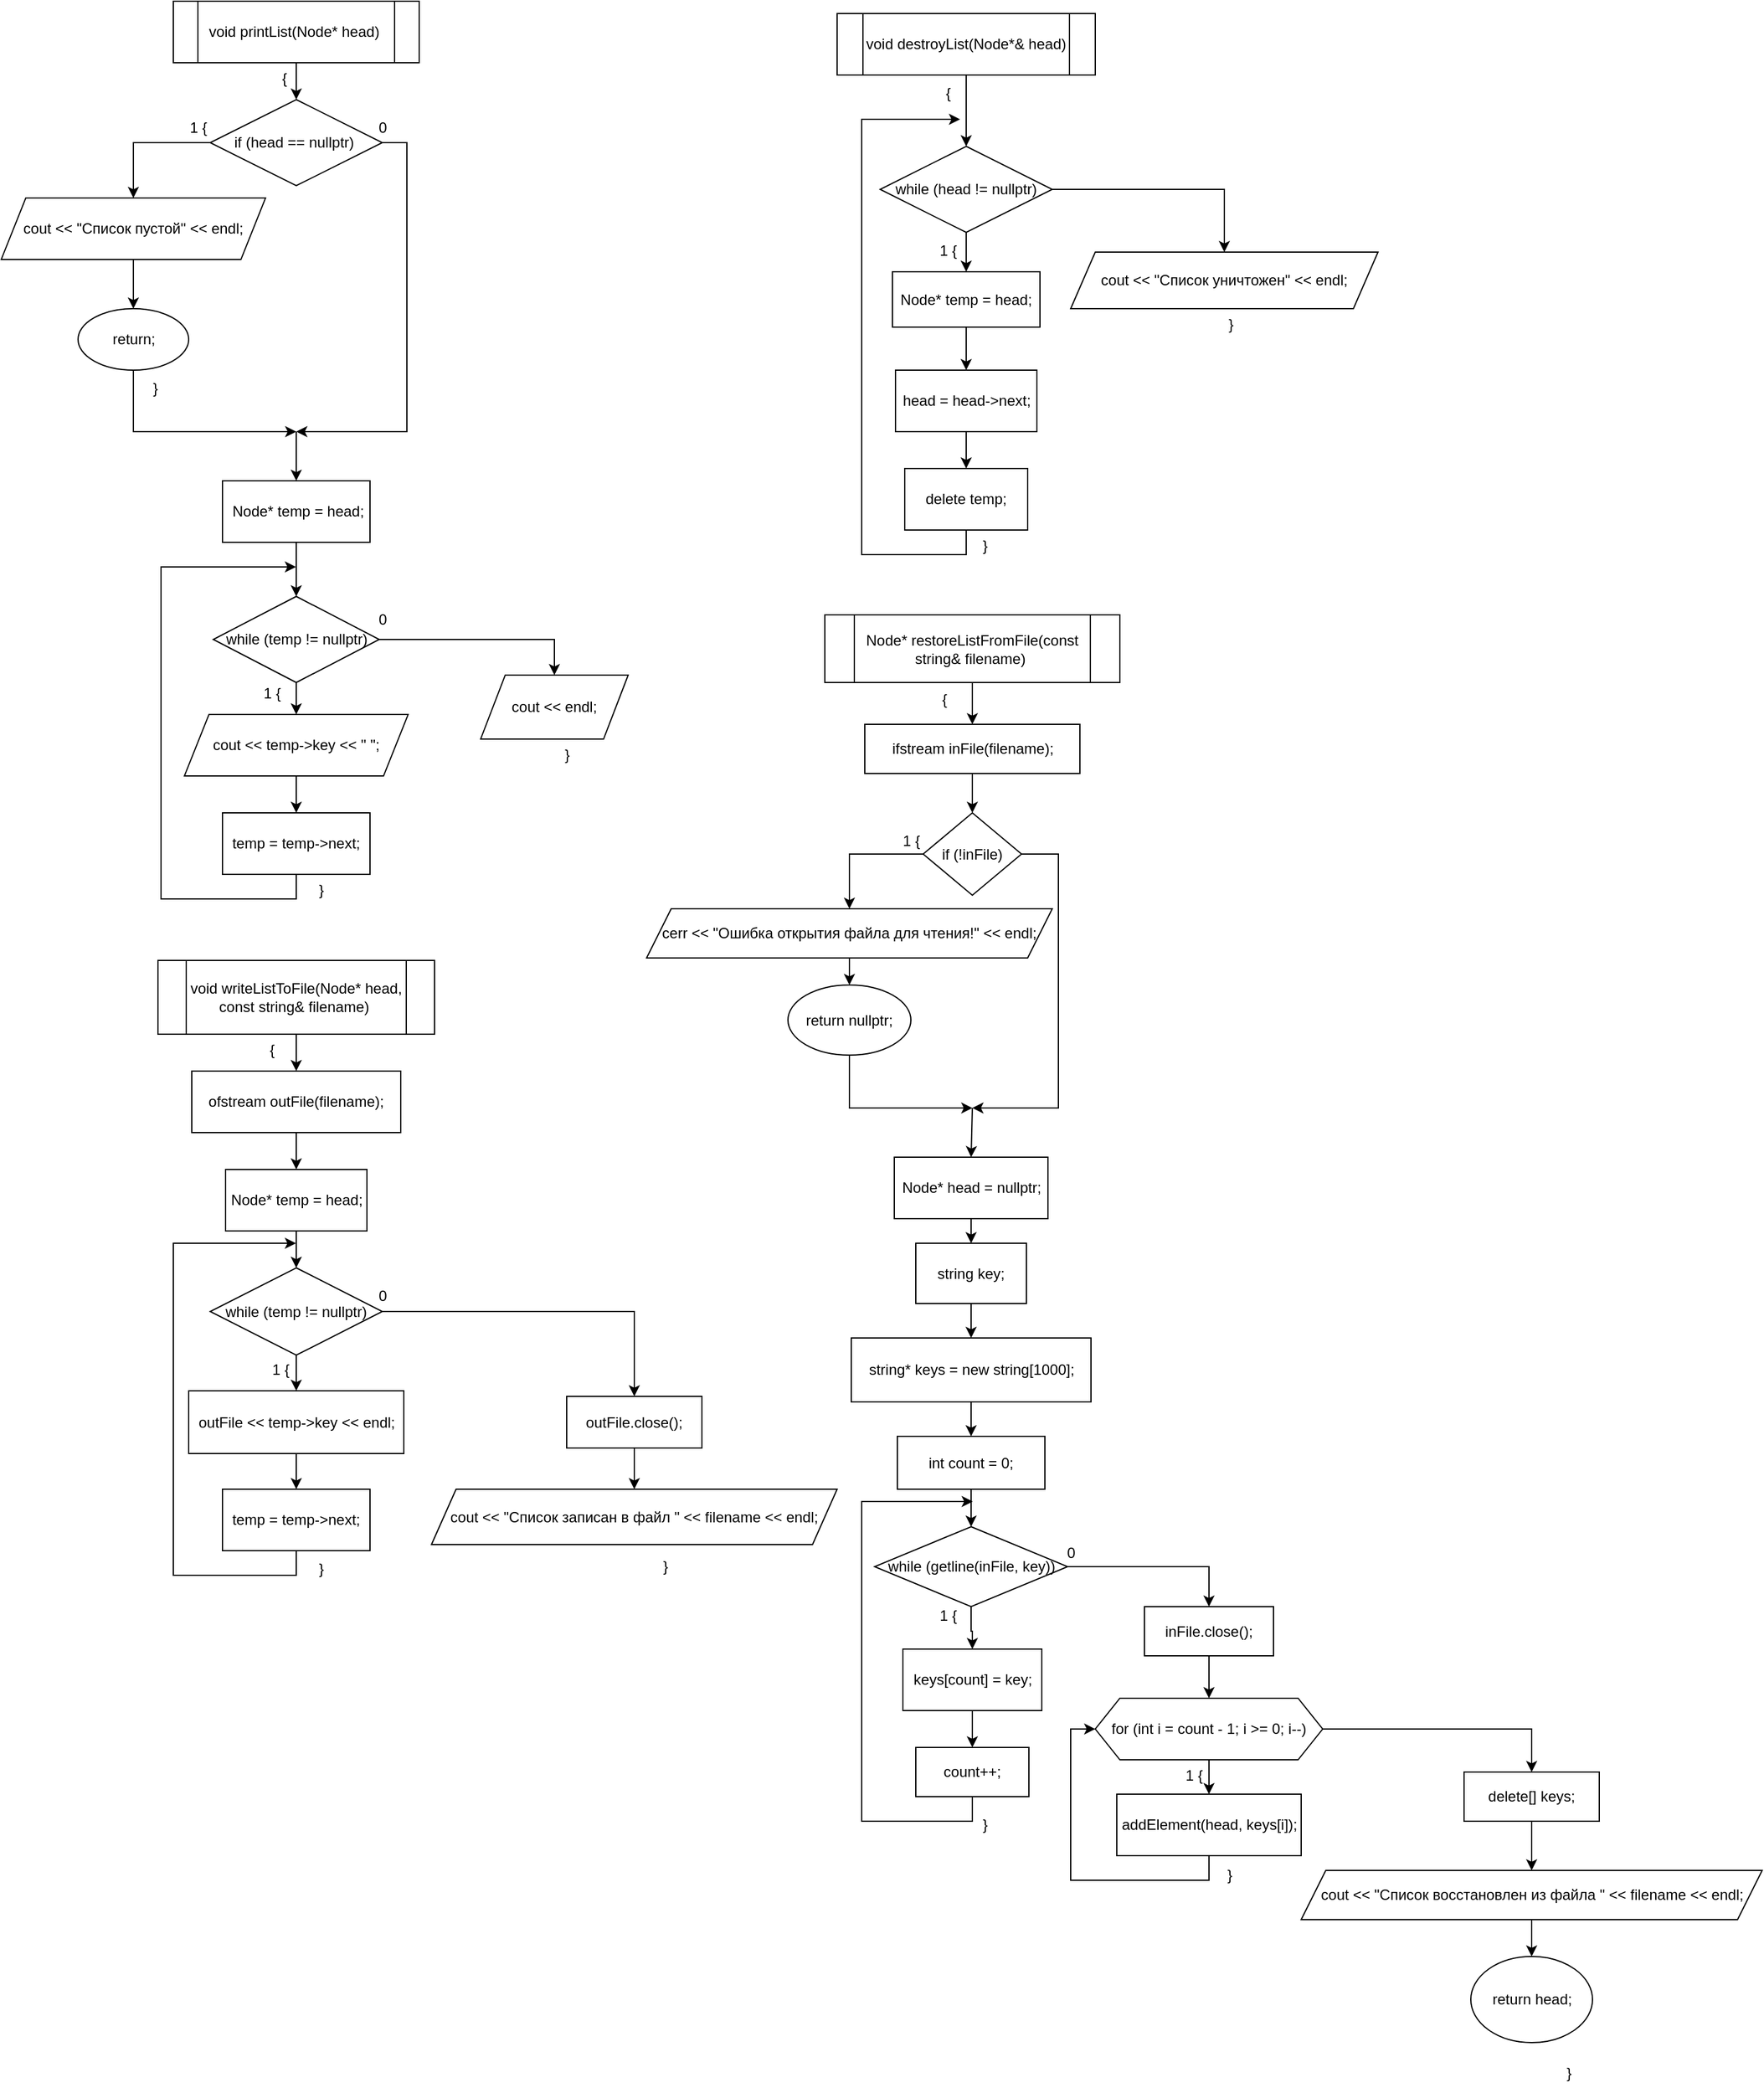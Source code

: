 <mxfile version="24.7.17">
  <diagram name="Страница — 1" id="ie5beoXYrRYSw_K0rIcP">
    <mxGraphModel dx="2176" dy="2386" grid="1" gridSize="10" guides="1" tooltips="1" connect="1" arrows="1" fold="1" page="1" pageScale="1" pageWidth="827" pageHeight="1169" math="0" shadow="0">
      <root>
        <mxCell id="0" />
        <mxCell id="1" parent="0" />
        <mxCell id="WbxU5NNTNWnyRU2nzeea-87" value="" style="edgeStyle=orthogonalEdgeStyle;rounded=0;orthogonalLoop=1;jettySize=auto;html=1;" edge="1" parent="1" source="WbxU5NNTNWnyRU2nzeea-85" target="WbxU5NNTNWnyRU2nzeea-86">
          <mxGeometry relative="1" as="geometry" />
        </mxCell>
        <mxCell id="WbxU5NNTNWnyRU2nzeea-85" value="void printList(Node* head)&amp;nbsp;" style="shape=process;whiteSpace=wrap;html=1;backgroundOutline=1;" vertex="1" parent="1">
          <mxGeometry x="30" y="30" width="200" height="50" as="geometry" />
        </mxCell>
        <mxCell id="WbxU5NNTNWnyRU2nzeea-90" style="edgeStyle=orthogonalEdgeStyle;rounded=0;orthogonalLoop=1;jettySize=auto;html=1;exitX=0;exitY=0.5;exitDx=0;exitDy=0;entryX=0.5;entryY=0;entryDx=0;entryDy=0;" edge="1" parent="1" source="WbxU5NNTNWnyRU2nzeea-86" target="WbxU5NNTNWnyRU2nzeea-89">
          <mxGeometry relative="1" as="geometry" />
        </mxCell>
        <mxCell id="WbxU5NNTNWnyRU2nzeea-96" style="edgeStyle=orthogonalEdgeStyle;rounded=0;orthogonalLoop=1;jettySize=auto;html=1;exitX=1;exitY=0.5;exitDx=0;exitDy=0;" edge="1" parent="1" source="WbxU5NNTNWnyRU2nzeea-86">
          <mxGeometry relative="1" as="geometry">
            <mxPoint x="130" y="380" as="targetPoint" />
            <Array as="points">
              <mxPoint x="220" y="145" />
              <mxPoint x="220" y="380" />
            </Array>
          </mxGeometry>
        </mxCell>
        <mxCell id="WbxU5NNTNWnyRU2nzeea-86" value="if (head == nullptr)&amp;nbsp;" style="rhombus;whiteSpace=wrap;html=1;" vertex="1" parent="1">
          <mxGeometry x="60" y="110" width="140" height="70" as="geometry" />
        </mxCell>
        <mxCell id="WbxU5NNTNWnyRU2nzeea-88" value="{" style="text;html=1;align=center;verticalAlign=middle;resizable=0;points=[];autosize=1;strokeColor=none;fillColor=none;" vertex="1" parent="1">
          <mxGeometry x="105" y="78" width="30" height="30" as="geometry" />
        </mxCell>
        <mxCell id="WbxU5NNTNWnyRU2nzeea-93" value="" style="edgeStyle=orthogonalEdgeStyle;rounded=0;orthogonalLoop=1;jettySize=auto;html=1;" edge="1" parent="1" source="WbxU5NNTNWnyRU2nzeea-89" target="WbxU5NNTNWnyRU2nzeea-92">
          <mxGeometry relative="1" as="geometry" />
        </mxCell>
        <mxCell id="WbxU5NNTNWnyRU2nzeea-89" value="cout &amp;lt;&amp;lt; &quot;Список пустой&quot; &amp;lt;&amp;lt; endl;" style="shape=parallelogram;perimeter=parallelogramPerimeter;whiteSpace=wrap;html=1;fixedSize=1;" vertex="1" parent="1">
          <mxGeometry x="-110" y="190" width="215" height="50" as="geometry" />
        </mxCell>
        <mxCell id="WbxU5NNTNWnyRU2nzeea-91" value="1 {" style="text;html=1;align=center;verticalAlign=middle;resizable=0;points=[];autosize=1;strokeColor=none;fillColor=none;" vertex="1" parent="1">
          <mxGeometry x="30" y="118" width="40" height="30" as="geometry" />
        </mxCell>
        <mxCell id="WbxU5NNTNWnyRU2nzeea-95" style="edgeStyle=orthogonalEdgeStyle;rounded=0;orthogonalLoop=1;jettySize=auto;html=1;exitX=0.5;exitY=1;exitDx=0;exitDy=0;" edge="1" parent="1" source="WbxU5NNTNWnyRU2nzeea-92">
          <mxGeometry relative="1" as="geometry">
            <mxPoint x="130" y="380" as="targetPoint" />
            <Array as="points">
              <mxPoint x="-2" y="380" />
            </Array>
          </mxGeometry>
        </mxCell>
        <mxCell id="WbxU5NNTNWnyRU2nzeea-92" value="return;" style="ellipse;whiteSpace=wrap;html=1;" vertex="1" parent="1">
          <mxGeometry x="-47.5" y="280" width="90" height="50" as="geometry" />
        </mxCell>
        <mxCell id="WbxU5NNTNWnyRU2nzeea-94" value="}" style="text;html=1;align=center;verticalAlign=middle;resizable=0;points=[];autosize=1;strokeColor=none;fillColor=none;" vertex="1" parent="1">
          <mxGeometry y="330" width="30" height="30" as="geometry" />
        </mxCell>
        <mxCell id="WbxU5NNTNWnyRU2nzeea-97" value="0" style="text;html=1;align=center;verticalAlign=middle;resizable=0;points=[];autosize=1;strokeColor=none;fillColor=none;" vertex="1" parent="1">
          <mxGeometry x="185" y="118" width="30" height="30" as="geometry" />
        </mxCell>
        <mxCell id="WbxU5NNTNWnyRU2nzeea-101" style="edgeStyle=orthogonalEdgeStyle;rounded=0;orthogonalLoop=1;jettySize=auto;html=1;exitX=0.5;exitY=1;exitDx=0;exitDy=0;entryX=0.5;entryY=0;entryDx=0;entryDy=0;" edge="1" parent="1" source="WbxU5NNTNWnyRU2nzeea-98" target="WbxU5NNTNWnyRU2nzeea-100">
          <mxGeometry relative="1" as="geometry" />
        </mxCell>
        <mxCell id="WbxU5NNTNWnyRU2nzeea-98" value="&amp;nbsp;Node* temp = head;" style="rounded=0;whiteSpace=wrap;html=1;" vertex="1" parent="1">
          <mxGeometry x="70" y="420" width="120" height="50" as="geometry" />
        </mxCell>
        <mxCell id="WbxU5NNTNWnyRU2nzeea-99" value="" style="endArrow=classic;html=1;rounded=0;entryX=0.5;entryY=0;entryDx=0;entryDy=0;" edge="1" parent="1" target="WbxU5NNTNWnyRU2nzeea-98">
          <mxGeometry width="50" height="50" relative="1" as="geometry">
            <mxPoint x="130" y="380" as="sourcePoint" />
            <mxPoint x="130" y="500" as="targetPoint" />
          </mxGeometry>
        </mxCell>
        <mxCell id="WbxU5NNTNWnyRU2nzeea-103" value="" style="edgeStyle=orthogonalEdgeStyle;rounded=0;orthogonalLoop=1;jettySize=auto;html=1;" edge="1" parent="1" source="WbxU5NNTNWnyRU2nzeea-100" target="WbxU5NNTNWnyRU2nzeea-102">
          <mxGeometry relative="1" as="geometry" />
        </mxCell>
        <mxCell id="WbxU5NNTNWnyRU2nzeea-110" style="edgeStyle=orthogonalEdgeStyle;rounded=0;orthogonalLoop=1;jettySize=auto;html=1;exitX=1;exitY=0.5;exitDx=0;exitDy=0;entryX=0.5;entryY=0;entryDx=0;entryDy=0;" edge="1" parent="1" source="WbxU5NNTNWnyRU2nzeea-100" target="WbxU5NNTNWnyRU2nzeea-108">
          <mxGeometry relative="1" as="geometry" />
        </mxCell>
        <mxCell id="WbxU5NNTNWnyRU2nzeea-100" value="while (temp != nullptr)" style="rhombus;whiteSpace=wrap;html=1;" vertex="1" parent="1">
          <mxGeometry x="62.5" y="514" width="135" height="70" as="geometry" />
        </mxCell>
        <mxCell id="WbxU5NNTNWnyRU2nzeea-106" value="" style="edgeStyle=orthogonalEdgeStyle;rounded=0;orthogonalLoop=1;jettySize=auto;html=1;" edge="1" parent="1" source="WbxU5NNTNWnyRU2nzeea-102" target="WbxU5NNTNWnyRU2nzeea-105">
          <mxGeometry relative="1" as="geometry" />
        </mxCell>
        <mxCell id="WbxU5NNTNWnyRU2nzeea-102" value="cout &amp;lt;&amp;lt; temp-&amp;gt;key &amp;lt;&amp;lt; &quot; &quot;;" style="shape=parallelogram;perimeter=parallelogramPerimeter;whiteSpace=wrap;html=1;fixedSize=1;" vertex="1" parent="1">
          <mxGeometry x="39" y="610" width="182" height="50" as="geometry" />
        </mxCell>
        <mxCell id="WbxU5NNTNWnyRU2nzeea-104" value="1 {" style="text;html=1;align=center;verticalAlign=middle;resizable=0;points=[];autosize=1;strokeColor=none;fillColor=none;" vertex="1" parent="1">
          <mxGeometry x="90" y="578" width="40" height="30" as="geometry" />
        </mxCell>
        <mxCell id="WbxU5NNTNWnyRU2nzeea-109" style="edgeStyle=orthogonalEdgeStyle;rounded=0;orthogonalLoop=1;jettySize=auto;html=1;exitX=0.5;exitY=1;exitDx=0;exitDy=0;" edge="1" parent="1" source="WbxU5NNTNWnyRU2nzeea-105">
          <mxGeometry relative="1" as="geometry">
            <mxPoint x="129.765" y="490" as="targetPoint" />
            <Array as="points">
              <mxPoint x="130" y="760" />
              <mxPoint x="20" y="760" />
              <mxPoint x="20" y="490" />
            </Array>
          </mxGeometry>
        </mxCell>
        <mxCell id="WbxU5NNTNWnyRU2nzeea-105" value="temp = temp-&amp;gt;next;" style="rounded=0;whiteSpace=wrap;html=1;" vertex="1" parent="1">
          <mxGeometry x="70" y="690" width="120" height="50" as="geometry" />
        </mxCell>
        <mxCell id="WbxU5NNTNWnyRU2nzeea-107" value="}" style="text;html=1;align=center;verticalAlign=middle;resizable=0;points=[];autosize=1;strokeColor=none;fillColor=none;" vertex="1" parent="1">
          <mxGeometry x="135" y="738" width="30" height="30" as="geometry" />
        </mxCell>
        <mxCell id="WbxU5NNTNWnyRU2nzeea-108" value="cout &amp;lt;&amp;lt; endl;" style="shape=parallelogram;perimeter=parallelogramPerimeter;whiteSpace=wrap;html=1;fixedSize=1;" vertex="1" parent="1">
          <mxGeometry x="280" y="578" width="120" height="52" as="geometry" />
        </mxCell>
        <mxCell id="WbxU5NNTNWnyRU2nzeea-111" value="0" style="text;html=1;align=center;verticalAlign=middle;resizable=0;points=[];autosize=1;strokeColor=none;fillColor=none;" vertex="1" parent="1">
          <mxGeometry x="185" y="518" width="30" height="30" as="geometry" />
        </mxCell>
        <mxCell id="WbxU5NNTNWnyRU2nzeea-112" value="}" style="text;html=1;align=center;verticalAlign=middle;resizable=0;points=[];autosize=1;strokeColor=none;fillColor=none;" vertex="1" parent="1">
          <mxGeometry x="335" y="628" width="30" height="30" as="geometry" />
        </mxCell>
        <mxCell id="WbxU5NNTNWnyRU2nzeea-115" value="" style="edgeStyle=orthogonalEdgeStyle;rounded=0;orthogonalLoop=1;jettySize=auto;html=1;" edge="1" parent="1" source="WbxU5NNTNWnyRU2nzeea-113" target="WbxU5NNTNWnyRU2nzeea-114">
          <mxGeometry relative="1" as="geometry" />
        </mxCell>
        <mxCell id="WbxU5NNTNWnyRU2nzeea-113" value="void writeListToFile(Node* head, const string&amp;amp; filename)&amp;nbsp;" style="shape=process;whiteSpace=wrap;html=1;backgroundOutline=1;" vertex="1" parent="1">
          <mxGeometry x="17.5" y="810" width="225" height="60" as="geometry" />
        </mxCell>
        <mxCell id="WbxU5NNTNWnyRU2nzeea-118" value="" style="edgeStyle=orthogonalEdgeStyle;rounded=0;orthogonalLoop=1;jettySize=auto;html=1;" edge="1" parent="1" source="WbxU5NNTNWnyRU2nzeea-114" target="WbxU5NNTNWnyRU2nzeea-117">
          <mxGeometry relative="1" as="geometry" />
        </mxCell>
        <mxCell id="WbxU5NNTNWnyRU2nzeea-114" value="ofstream outFile(filename);" style="rounded=0;whiteSpace=wrap;html=1;" vertex="1" parent="1">
          <mxGeometry x="45" y="900" width="170" height="50" as="geometry" />
        </mxCell>
        <mxCell id="WbxU5NNTNWnyRU2nzeea-116" value="{" style="text;html=1;align=center;verticalAlign=middle;resizable=0;points=[];autosize=1;strokeColor=none;fillColor=none;" vertex="1" parent="1">
          <mxGeometry x="95" y="868" width="30" height="30" as="geometry" />
        </mxCell>
        <mxCell id="WbxU5NNTNWnyRU2nzeea-120" value="" style="edgeStyle=orthogonalEdgeStyle;rounded=0;orthogonalLoop=1;jettySize=auto;html=1;" edge="1" parent="1" source="WbxU5NNTNWnyRU2nzeea-117" target="WbxU5NNTNWnyRU2nzeea-119">
          <mxGeometry relative="1" as="geometry" />
        </mxCell>
        <mxCell id="WbxU5NNTNWnyRU2nzeea-117" value="Node* temp = head;" style="rounded=0;whiteSpace=wrap;html=1;" vertex="1" parent="1">
          <mxGeometry x="72.5" y="980" width="115" height="50" as="geometry" />
        </mxCell>
        <mxCell id="WbxU5NNTNWnyRU2nzeea-122" value="" style="edgeStyle=orthogonalEdgeStyle;rounded=0;orthogonalLoop=1;jettySize=auto;html=1;" edge="1" parent="1" source="WbxU5NNTNWnyRU2nzeea-119" target="WbxU5NNTNWnyRU2nzeea-121">
          <mxGeometry relative="1" as="geometry" />
        </mxCell>
        <mxCell id="WbxU5NNTNWnyRU2nzeea-129" style="edgeStyle=orthogonalEdgeStyle;rounded=0;orthogonalLoop=1;jettySize=auto;html=1;exitX=1;exitY=0.5;exitDx=0;exitDy=0;entryX=0.5;entryY=0;entryDx=0;entryDy=0;" edge="1" parent="1" source="WbxU5NNTNWnyRU2nzeea-119" target="WbxU5NNTNWnyRU2nzeea-128">
          <mxGeometry relative="1" as="geometry" />
        </mxCell>
        <mxCell id="WbxU5NNTNWnyRU2nzeea-119" value="while (temp != nullptr)" style="rhombus;whiteSpace=wrap;html=1;" vertex="1" parent="1">
          <mxGeometry x="60" y="1060" width="140" height="71" as="geometry" />
        </mxCell>
        <mxCell id="WbxU5NNTNWnyRU2nzeea-125" value="" style="edgeStyle=orthogonalEdgeStyle;rounded=0;orthogonalLoop=1;jettySize=auto;html=1;" edge="1" parent="1" source="WbxU5NNTNWnyRU2nzeea-121" target="WbxU5NNTNWnyRU2nzeea-124">
          <mxGeometry relative="1" as="geometry" />
        </mxCell>
        <mxCell id="WbxU5NNTNWnyRU2nzeea-121" value="outFile &amp;lt;&amp;lt; temp-&amp;gt;key &amp;lt;&amp;lt; endl;" style="rounded=0;whiteSpace=wrap;html=1;" vertex="1" parent="1">
          <mxGeometry x="42.5" y="1160" width="175" height="51" as="geometry" />
        </mxCell>
        <mxCell id="WbxU5NNTNWnyRU2nzeea-123" value="1 {" style="text;html=1;align=center;verticalAlign=middle;resizable=0;points=[];autosize=1;strokeColor=none;fillColor=none;" vertex="1" parent="1">
          <mxGeometry x="97" y="1128" width="40" height="30" as="geometry" />
        </mxCell>
        <mxCell id="WbxU5NNTNWnyRU2nzeea-127" style="edgeStyle=orthogonalEdgeStyle;rounded=0;orthogonalLoop=1;jettySize=auto;html=1;exitX=0.5;exitY=1;exitDx=0;exitDy=0;" edge="1" parent="1" source="WbxU5NNTNWnyRU2nzeea-124">
          <mxGeometry relative="1" as="geometry">
            <mxPoint x="129.765" y="1040" as="targetPoint" />
            <Array as="points">
              <mxPoint x="130" y="1310" />
              <mxPoint x="30" y="1310" />
              <mxPoint x="30" y="1040" />
            </Array>
          </mxGeometry>
        </mxCell>
        <mxCell id="WbxU5NNTNWnyRU2nzeea-124" value="temp = temp-&amp;gt;next;" style="rounded=0;whiteSpace=wrap;html=1;" vertex="1" parent="1">
          <mxGeometry x="70" y="1240" width="120" height="50" as="geometry" />
        </mxCell>
        <mxCell id="WbxU5NNTNWnyRU2nzeea-126" value="}" style="text;html=1;align=center;verticalAlign=middle;resizable=0;points=[];autosize=1;strokeColor=none;fillColor=none;" vertex="1" parent="1">
          <mxGeometry x="135" y="1290" width="30" height="30" as="geometry" />
        </mxCell>
        <mxCell id="WbxU5NNTNWnyRU2nzeea-132" value="" style="edgeStyle=orthogonalEdgeStyle;rounded=0;orthogonalLoop=1;jettySize=auto;html=1;" edge="1" parent="1" source="WbxU5NNTNWnyRU2nzeea-128" target="WbxU5NNTNWnyRU2nzeea-131">
          <mxGeometry relative="1" as="geometry" />
        </mxCell>
        <mxCell id="WbxU5NNTNWnyRU2nzeea-128" value="outFile.close();" style="rounded=0;whiteSpace=wrap;html=1;" vertex="1" parent="1">
          <mxGeometry x="350" y="1164.5" width="110" height="42" as="geometry" />
        </mxCell>
        <mxCell id="WbxU5NNTNWnyRU2nzeea-130" value="0" style="text;html=1;align=center;verticalAlign=middle;resizable=0;points=[];autosize=1;strokeColor=none;fillColor=none;" vertex="1" parent="1">
          <mxGeometry x="185" y="1068" width="30" height="30" as="geometry" />
        </mxCell>
        <mxCell id="WbxU5NNTNWnyRU2nzeea-131" value="cout &amp;lt;&amp;lt; &quot;Список записан в файл &quot; &amp;lt;&amp;lt; filename &amp;lt;&amp;lt; endl;" style="shape=parallelogram;perimeter=parallelogramPerimeter;whiteSpace=wrap;html=1;fixedSize=1;" vertex="1" parent="1">
          <mxGeometry x="240" y="1240" width="330" height="45" as="geometry" />
        </mxCell>
        <mxCell id="WbxU5NNTNWnyRU2nzeea-133" value="}" style="text;html=1;align=center;verticalAlign=middle;resizable=0;points=[];autosize=1;strokeColor=none;fillColor=none;" vertex="1" parent="1">
          <mxGeometry x="415" y="1288" width="30" height="30" as="geometry" />
        </mxCell>
        <mxCell id="WbxU5NNTNWnyRU2nzeea-136" value="" style="edgeStyle=orthogonalEdgeStyle;rounded=0;orthogonalLoop=1;jettySize=auto;html=1;" edge="1" parent="1" source="WbxU5NNTNWnyRU2nzeea-134" target="WbxU5NNTNWnyRU2nzeea-135">
          <mxGeometry relative="1" as="geometry" />
        </mxCell>
        <mxCell id="WbxU5NNTNWnyRU2nzeea-134" value="void destroyList(Node*&amp;amp; head)" style="shape=process;whiteSpace=wrap;html=1;backgroundOutline=1;" vertex="1" parent="1">
          <mxGeometry x="570" y="40" width="210" height="50" as="geometry" />
        </mxCell>
        <mxCell id="WbxU5NNTNWnyRU2nzeea-139" value="" style="edgeStyle=orthogonalEdgeStyle;rounded=0;orthogonalLoop=1;jettySize=auto;html=1;" edge="1" parent="1" source="WbxU5NNTNWnyRU2nzeea-135" target="WbxU5NNTNWnyRU2nzeea-138">
          <mxGeometry relative="1" as="geometry" />
        </mxCell>
        <mxCell id="WbxU5NNTNWnyRU2nzeea-148" style="edgeStyle=orthogonalEdgeStyle;rounded=0;orthogonalLoop=1;jettySize=auto;html=1;exitX=1;exitY=0.5;exitDx=0;exitDy=0;entryX=0.5;entryY=0;entryDx=0;entryDy=0;" edge="1" parent="1" source="WbxU5NNTNWnyRU2nzeea-135" target="WbxU5NNTNWnyRU2nzeea-147">
          <mxGeometry relative="1" as="geometry" />
        </mxCell>
        <mxCell id="WbxU5NNTNWnyRU2nzeea-135" value="while (head != nullptr)" style="rhombus;whiteSpace=wrap;html=1;" vertex="1" parent="1">
          <mxGeometry x="605" y="148" width="140" height="70" as="geometry" />
        </mxCell>
        <mxCell id="WbxU5NNTNWnyRU2nzeea-137" value="{" style="text;html=1;align=center;verticalAlign=middle;resizable=0;points=[];autosize=1;strokeColor=none;fillColor=none;" vertex="1" parent="1">
          <mxGeometry x="645" y="90" width="30" height="30" as="geometry" />
        </mxCell>
        <mxCell id="WbxU5NNTNWnyRU2nzeea-141" value="" style="edgeStyle=orthogonalEdgeStyle;rounded=0;orthogonalLoop=1;jettySize=auto;html=1;" edge="1" parent="1" source="WbxU5NNTNWnyRU2nzeea-138" target="WbxU5NNTNWnyRU2nzeea-140">
          <mxGeometry relative="1" as="geometry" />
        </mxCell>
        <mxCell id="WbxU5NNTNWnyRU2nzeea-138" value="Node* temp = head;" style="rounded=0;whiteSpace=wrap;html=1;" vertex="1" parent="1">
          <mxGeometry x="615" y="250" width="120" height="45" as="geometry" />
        </mxCell>
        <mxCell id="WbxU5NNTNWnyRU2nzeea-144" value="" style="edgeStyle=orthogonalEdgeStyle;rounded=0;orthogonalLoop=1;jettySize=auto;html=1;" edge="1" parent="1" source="WbxU5NNTNWnyRU2nzeea-140" target="WbxU5NNTNWnyRU2nzeea-143">
          <mxGeometry relative="1" as="geometry" />
        </mxCell>
        <mxCell id="WbxU5NNTNWnyRU2nzeea-140" value="head = head-&amp;gt;next;" style="rounded=0;whiteSpace=wrap;html=1;" vertex="1" parent="1">
          <mxGeometry x="617.5" y="330" width="115" height="50" as="geometry" />
        </mxCell>
        <mxCell id="WbxU5NNTNWnyRU2nzeea-142" value="1 {" style="text;html=1;align=center;verticalAlign=middle;resizable=0;points=[];autosize=1;strokeColor=none;fillColor=none;" vertex="1" parent="1">
          <mxGeometry x="640" y="218" width="40" height="30" as="geometry" />
        </mxCell>
        <mxCell id="WbxU5NNTNWnyRU2nzeea-145" style="edgeStyle=orthogonalEdgeStyle;rounded=0;orthogonalLoop=1;jettySize=auto;html=1;exitX=0.5;exitY=1;exitDx=0;exitDy=0;" edge="1" parent="1" source="WbxU5NNTNWnyRU2nzeea-143">
          <mxGeometry relative="1" as="geometry">
            <mxPoint x="670" y="126" as="targetPoint" />
            <Array as="points">
              <mxPoint x="675" y="480" />
              <mxPoint x="590" y="480" />
              <mxPoint x="590" y="126" />
            </Array>
          </mxGeometry>
        </mxCell>
        <mxCell id="WbxU5NNTNWnyRU2nzeea-143" value="delete temp;" style="rounded=0;whiteSpace=wrap;html=1;" vertex="1" parent="1">
          <mxGeometry x="625" y="410" width="100" height="50" as="geometry" />
        </mxCell>
        <mxCell id="WbxU5NNTNWnyRU2nzeea-146" value="}" style="text;html=1;align=center;verticalAlign=middle;resizable=0;points=[];autosize=1;strokeColor=none;fillColor=none;" vertex="1" parent="1">
          <mxGeometry x="675" y="458" width="30" height="30" as="geometry" />
        </mxCell>
        <mxCell id="WbxU5NNTNWnyRU2nzeea-147" value="cout &amp;lt;&amp;lt; &quot;Список уничтожен&quot; &amp;lt;&amp;lt; endl;" style="shape=parallelogram;perimeter=parallelogramPerimeter;whiteSpace=wrap;html=1;fixedSize=1;" vertex="1" parent="1">
          <mxGeometry x="760" y="234" width="250" height="46" as="geometry" />
        </mxCell>
        <mxCell id="WbxU5NNTNWnyRU2nzeea-149" value="}" style="text;html=1;align=center;verticalAlign=middle;resizable=0;points=[];autosize=1;strokeColor=none;fillColor=none;" vertex="1" parent="1">
          <mxGeometry x="875" y="278" width="30" height="30" as="geometry" />
        </mxCell>
        <mxCell id="WbxU5NNTNWnyRU2nzeea-152" value="" style="edgeStyle=orthogonalEdgeStyle;rounded=0;orthogonalLoop=1;jettySize=auto;html=1;" edge="1" parent="1" source="WbxU5NNTNWnyRU2nzeea-150" target="WbxU5NNTNWnyRU2nzeea-151">
          <mxGeometry relative="1" as="geometry" />
        </mxCell>
        <mxCell id="WbxU5NNTNWnyRU2nzeea-150" value="&lt;div&gt;Node* restoreListFromFile(const string&amp;amp; filename)&amp;nbsp;&lt;/div&gt;" style="shape=process;whiteSpace=wrap;html=1;backgroundOutline=1;" vertex="1" parent="1">
          <mxGeometry x="560" y="529" width="240" height="55" as="geometry" />
        </mxCell>
        <mxCell id="WbxU5NNTNWnyRU2nzeea-155" value="" style="edgeStyle=orthogonalEdgeStyle;rounded=0;orthogonalLoop=1;jettySize=auto;html=1;" edge="1" parent="1" source="WbxU5NNTNWnyRU2nzeea-151" target="WbxU5NNTNWnyRU2nzeea-154">
          <mxGeometry relative="1" as="geometry" />
        </mxCell>
        <mxCell id="WbxU5NNTNWnyRU2nzeea-151" value="ifstream inFile(filename);" style="rounded=0;whiteSpace=wrap;html=1;" vertex="1" parent="1">
          <mxGeometry x="592.5" y="618" width="175" height="40" as="geometry" />
        </mxCell>
        <mxCell id="WbxU5NNTNWnyRU2nzeea-153" value="{" style="text;html=1;align=center;verticalAlign=middle;resizable=0;points=[];autosize=1;strokeColor=none;fillColor=none;" vertex="1" parent="1">
          <mxGeometry x="642" y="583" width="30" height="30" as="geometry" />
        </mxCell>
        <mxCell id="WbxU5NNTNWnyRU2nzeea-157" style="edgeStyle=orthogonalEdgeStyle;rounded=0;orthogonalLoop=1;jettySize=auto;html=1;exitX=0;exitY=0.5;exitDx=0;exitDy=0;entryX=0.5;entryY=0;entryDx=0;entryDy=0;" edge="1" parent="1" source="WbxU5NNTNWnyRU2nzeea-154" target="WbxU5NNTNWnyRU2nzeea-156">
          <mxGeometry relative="1" as="geometry" />
        </mxCell>
        <mxCell id="WbxU5NNTNWnyRU2nzeea-163" style="edgeStyle=orthogonalEdgeStyle;rounded=0;orthogonalLoop=1;jettySize=auto;html=1;exitX=1;exitY=0.5;exitDx=0;exitDy=0;" edge="1" parent="1" source="WbxU5NNTNWnyRU2nzeea-154">
          <mxGeometry relative="1" as="geometry">
            <mxPoint x="680" y="930" as="targetPoint" />
            <Array as="points">
              <mxPoint x="750" y="724" />
              <mxPoint x="750" y="930" />
            </Array>
          </mxGeometry>
        </mxCell>
        <mxCell id="WbxU5NNTNWnyRU2nzeea-154" value="if (!inFile)" style="rhombus;whiteSpace=wrap;html=1;" vertex="1" parent="1">
          <mxGeometry x="640" y="690" width="80" height="67" as="geometry" />
        </mxCell>
        <mxCell id="WbxU5NNTNWnyRU2nzeea-160" style="edgeStyle=orthogonalEdgeStyle;rounded=0;orthogonalLoop=1;jettySize=auto;html=1;exitX=0.5;exitY=1;exitDx=0;exitDy=0;entryX=0.5;entryY=0;entryDx=0;entryDy=0;" edge="1" parent="1" source="WbxU5NNTNWnyRU2nzeea-156" target="WbxU5NNTNWnyRU2nzeea-159">
          <mxGeometry relative="1" as="geometry" />
        </mxCell>
        <mxCell id="WbxU5NNTNWnyRU2nzeea-156" value="cerr &amp;lt;&amp;lt; &quot;Ошибка открытия файла для чтения!&quot; &amp;lt;&amp;lt; endl;" style="shape=parallelogram;perimeter=parallelogramPerimeter;whiteSpace=wrap;html=1;fixedSize=1;" vertex="1" parent="1">
          <mxGeometry x="415" y="768" width="330" height="40" as="geometry" />
        </mxCell>
        <mxCell id="WbxU5NNTNWnyRU2nzeea-158" value="1 {" style="text;html=1;align=center;verticalAlign=middle;resizable=0;points=[];autosize=1;strokeColor=none;fillColor=none;" vertex="1" parent="1">
          <mxGeometry x="610" y="698" width="40" height="30" as="geometry" />
        </mxCell>
        <mxCell id="WbxU5NNTNWnyRU2nzeea-162" style="edgeStyle=orthogonalEdgeStyle;rounded=0;orthogonalLoop=1;jettySize=auto;html=1;exitX=0.5;exitY=1;exitDx=0;exitDy=0;" edge="1" parent="1" source="WbxU5NNTNWnyRU2nzeea-159">
          <mxGeometry relative="1" as="geometry">
            <mxPoint x="680" y="930" as="targetPoint" />
            <Array as="points">
              <mxPoint x="580" y="930" />
            </Array>
          </mxGeometry>
        </mxCell>
        <mxCell id="WbxU5NNTNWnyRU2nzeea-159" value="return nullptr;" style="ellipse;whiteSpace=wrap;html=1;" vertex="1" parent="1">
          <mxGeometry x="530" y="830" width="100" height="57" as="geometry" />
        </mxCell>
        <mxCell id="WbxU5NNTNWnyRU2nzeea-161" value="}" style="text;html=1;align=center;verticalAlign=middle;resizable=0;points=[];autosize=1;strokeColor=none;fillColor=none;" vertex="1" parent="1">
          <mxGeometry x="1150" y="1700" width="30" height="30" as="geometry" />
        </mxCell>
        <mxCell id="WbxU5NNTNWnyRU2nzeea-168" style="edgeStyle=orthogonalEdgeStyle;rounded=0;orthogonalLoop=1;jettySize=auto;html=1;exitX=0.5;exitY=1;exitDx=0;exitDy=0;entryX=0.5;entryY=0;entryDx=0;entryDy=0;" edge="1" parent="1" source="WbxU5NNTNWnyRU2nzeea-164" target="WbxU5NNTNWnyRU2nzeea-167">
          <mxGeometry relative="1" as="geometry" />
        </mxCell>
        <mxCell id="WbxU5NNTNWnyRU2nzeea-164" value="Node* head = nullptr;" style="rounded=0;whiteSpace=wrap;html=1;" vertex="1" parent="1">
          <mxGeometry x="616.5" y="970" width="125" height="50" as="geometry" />
        </mxCell>
        <mxCell id="WbxU5NNTNWnyRU2nzeea-166" value="" style="endArrow=classic;html=1;rounded=0;entryX=0.5;entryY=0;entryDx=0;entryDy=0;" edge="1" parent="1" target="WbxU5NNTNWnyRU2nzeea-164">
          <mxGeometry width="50" height="50" relative="1" as="geometry">
            <mxPoint x="680" y="930" as="sourcePoint" />
            <mxPoint x="667.5" y="1040" as="targetPoint" />
          </mxGeometry>
        </mxCell>
        <mxCell id="WbxU5NNTNWnyRU2nzeea-170" value="" style="edgeStyle=orthogonalEdgeStyle;rounded=0;orthogonalLoop=1;jettySize=auto;html=1;" edge="1" parent="1" source="WbxU5NNTNWnyRU2nzeea-167" target="WbxU5NNTNWnyRU2nzeea-169">
          <mxGeometry relative="1" as="geometry" />
        </mxCell>
        <mxCell id="WbxU5NNTNWnyRU2nzeea-167" value="string key;" style="rounded=0;whiteSpace=wrap;html=1;" vertex="1" parent="1">
          <mxGeometry x="634" y="1040" width="90" height="49" as="geometry" />
        </mxCell>
        <mxCell id="WbxU5NNTNWnyRU2nzeea-172" value="" style="edgeStyle=orthogonalEdgeStyle;rounded=0;orthogonalLoop=1;jettySize=auto;html=1;" edge="1" parent="1" source="WbxU5NNTNWnyRU2nzeea-169" target="WbxU5NNTNWnyRU2nzeea-171">
          <mxGeometry relative="1" as="geometry" />
        </mxCell>
        <mxCell id="WbxU5NNTNWnyRU2nzeea-169" value="string* keys = new string[1000];" style="rounded=0;whiteSpace=wrap;html=1;" vertex="1" parent="1">
          <mxGeometry x="581.5" y="1117" width="195" height="52" as="geometry" />
        </mxCell>
        <mxCell id="WbxU5NNTNWnyRU2nzeea-174" value="" style="edgeStyle=orthogonalEdgeStyle;rounded=0;orthogonalLoop=1;jettySize=auto;html=1;" edge="1" parent="1" source="WbxU5NNTNWnyRU2nzeea-171" target="WbxU5NNTNWnyRU2nzeea-173">
          <mxGeometry relative="1" as="geometry" />
        </mxCell>
        <mxCell id="WbxU5NNTNWnyRU2nzeea-171" value="int count = 0;" style="rounded=0;whiteSpace=wrap;html=1;" vertex="1" parent="1">
          <mxGeometry x="619" y="1197" width="120" height="43" as="geometry" />
        </mxCell>
        <mxCell id="WbxU5NNTNWnyRU2nzeea-176" value="" style="edgeStyle=orthogonalEdgeStyle;rounded=0;orthogonalLoop=1;jettySize=auto;html=1;" edge="1" parent="1" source="WbxU5NNTNWnyRU2nzeea-173" target="WbxU5NNTNWnyRU2nzeea-175">
          <mxGeometry relative="1" as="geometry" />
        </mxCell>
        <mxCell id="WbxU5NNTNWnyRU2nzeea-183" style="edgeStyle=orthogonalEdgeStyle;rounded=0;orthogonalLoop=1;jettySize=auto;html=1;exitX=1;exitY=0.5;exitDx=0;exitDy=0;entryX=0.5;entryY=0;entryDx=0;entryDy=0;" edge="1" parent="1" source="WbxU5NNTNWnyRU2nzeea-173" target="WbxU5NNTNWnyRU2nzeea-182">
          <mxGeometry relative="1" as="geometry" />
        </mxCell>
        <mxCell id="WbxU5NNTNWnyRU2nzeea-173" value="while (getline(inFile, key))" style="rhombus;whiteSpace=wrap;html=1;" vertex="1" parent="1">
          <mxGeometry x="600.5" y="1270.5" width="157" height="65" as="geometry" />
        </mxCell>
        <mxCell id="WbxU5NNTNWnyRU2nzeea-178" style="edgeStyle=orthogonalEdgeStyle;rounded=0;orthogonalLoop=1;jettySize=auto;html=1;exitX=0.5;exitY=1;exitDx=0;exitDy=0;entryX=0.5;entryY=0;entryDx=0;entryDy=0;" edge="1" parent="1" source="WbxU5NNTNWnyRU2nzeea-175" target="WbxU5NNTNWnyRU2nzeea-177">
          <mxGeometry relative="1" as="geometry" />
        </mxCell>
        <mxCell id="WbxU5NNTNWnyRU2nzeea-175" value="keys[count] = key;" style="rounded=0;whiteSpace=wrap;html=1;" vertex="1" parent="1">
          <mxGeometry x="623.5" y="1370" width="113" height="50" as="geometry" />
        </mxCell>
        <mxCell id="WbxU5NNTNWnyRU2nzeea-179" style="edgeStyle=orthogonalEdgeStyle;rounded=0;orthogonalLoop=1;jettySize=auto;html=1;exitX=0.5;exitY=1;exitDx=0;exitDy=0;" edge="1" parent="1" source="WbxU5NNTNWnyRU2nzeea-177">
          <mxGeometry relative="1" as="geometry">
            <mxPoint x="680.353" y="1250" as="targetPoint" />
            <Array as="points">
              <mxPoint x="680" y="1510" />
              <mxPoint x="590" y="1510" />
              <mxPoint x="590" y="1250" />
            </Array>
          </mxGeometry>
        </mxCell>
        <mxCell id="WbxU5NNTNWnyRU2nzeea-177" value="count++;" style="rounded=0;whiteSpace=wrap;html=1;" vertex="1" parent="1">
          <mxGeometry x="634" y="1450" width="92" height="40" as="geometry" />
        </mxCell>
        <mxCell id="WbxU5NNTNWnyRU2nzeea-180" value="1 {" style="text;html=1;align=center;verticalAlign=middle;resizable=0;points=[];autosize=1;strokeColor=none;fillColor=none;" vertex="1" parent="1">
          <mxGeometry x="640" y="1328" width="40" height="30" as="geometry" />
        </mxCell>
        <mxCell id="WbxU5NNTNWnyRU2nzeea-181" value="}" style="text;html=1;align=center;verticalAlign=middle;resizable=0;points=[];autosize=1;strokeColor=none;fillColor=none;" vertex="1" parent="1">
          <mxGeometry x="675" y="1498" width="30" height="30" as="geometry" />
        </mxCell>
        <mxCell id="WbxU5NNTNWnyRU2nzeea-187" value="" style="edgeStyle=orthogonalEdgeStyle;rounded=0;orthogonalLoop=1;jettySize=auto;html=1;" edge="1" parent="1" source="WbxU5NNTNWnyRU2nzeea-182" target="WbxU5NNTNWnyRU2nzeea-186">
          <mxGeometry relative="1" as="geometry" />
        </mxCell>
        <mxCell id="WbxU5NNTNWnyRU2nzeea-182" value="inFile.close();" style="rounded=0;whiteSpace=wrap;html=1;" vertex="1" parent="1">
          <mxGeometry x="820" y="1335.5" width="105" height="40" as="geometry" />
        </mxCell>
        <mxCell id="WbxU5NNTNWnyRU2nzeea-185" value="0" style="text;html=1;align=center;verticalAlign=middle;resizable=0;points=[];autosize=1;strokeColor=none;fillColor=none;" vertex="1" parent="1">
          <mxGeometry x="745" y="1277" width="30" height="30" as="geometry" />
        </mxCell>
        <mxCell id="WbxU5NNTNWnyRU2nzeea-189" value="" style="edgeStyle=orthogonalEdgeStyle;rounded=0;orthogonalLoop=1;jettySize=auto;html=1;" edge="1" parent="1" source="WbxU5NNTNWnyRU2nzeea-186" target="WbxU5NNTNWnyRU2nzeea-188">
          <mxGeometry relative="1" as="geometry" />
        </mxCell>
        <mxCell id="WbxU5NNTNWnyRU2nzeea-198" style="edgeStyle=orthogonalEdgeStyle;rounded=0;orthogonalLoop=1;jettySize=auto;html=1;exitX=1;exitY=0.5;exitDx=0;exitDy=0;entryX=0.5;entryY=0;entryDx=0;entryDy=0;" edge="1" parent="1" source="WbxU5NNTNWnyRU2nzeea-186" target="WbxU5NNTNWnyRU2nzeea-196">
          <mxGeometry relative="1" as="geometry" />
        </mxCell>
        <mxCell id="WbxU5NNTNWnyRU2nzeea-186" value="for (int i = count - 1; i &amp;gt;= 0; i--)" style="shape=hexagon;perimeter=hexagonPerimeter2;whiteSpace=wrap;html=1;fixedSize=1;" vertex="1" parent="1">
          <mxGeometry x="780" y="1410" width="185" height="50" as="geometry" />
        </mxCell>
        <mxCell id="WbxU5NNTNWnyRU2nzeea-190" style="edgeStyle=orthogonalEdgeStyle;rounded=0;orthogonalLoop=1;jettySize=auto;html=1;exitX=0.5;exitY=1;exitDx=0;exitDy=0;entryX=0;entryY=0.5;entryDx=0;entryDy=0;" edge="1" parent="1" source="WbxU5NNTNWnyRU2nzeea-188" target="WbxU5NNTNWnyRU2nzeea-186">
          <mxGeometry relative="1" as="geometry" />
        </mxCell>
        <mxCell id="WbxU5NNTNWnyRU2nzeea-188" value="addElement(head, keys[i]);" style="rounded=0;whiteSpace=wrap;html=1;" vertex="1" parent="1">
          <mxGeometry x="797.5" y="1488" width="150" height="50" as="geometry" />
        </mxCell>
        <mxCell id="WbxU5NNTNWnyRU2nzeea-191" value="1 {" style="text;html=1;align=center;verticalAlign=middle;resizable=0;points=[];autosize=1;strokeColor=none;fillColor=none;" vertex="1" parent="1">
          <mxGeometry x="840" y="1458" width="40" height="30" as="geometry" />
        </mxCell>
        <mxCell id="WbxU5NNTNWnyRU2nzeea-195" value="}" style="text;html=1;align=center;verticalAlign=middle;resizable=0;points=[];autosize=1;strokeColor=none;fillColor=none;" vertex="1" parent="1">
          <mxGeometry x="874" y="1539" width="30" height="30" as="geometry" />
        </mxCell>
        <mxCell id="WbxU5NNTNWnyRU2nzeea-200" value="" style="edgeStyle=orthogonalEdgeStyle;rounded=0;orthogonalLoop=1;jettySize=auto;html=1;" edge="1" parent="1" source="WbxU5NNTNWnyRU2nzeea-196" target="WbxU5NNTNWnyRU2nzeea-199">
          <mxGeometry relative="1" as="geometry" />
        </mxCell>
        <mxCell id="WbxU5NNTNWnyRU2nzeea-196" value="delete[] keys;" style="rounded=0;whiteSpace=wrap;html=1;" vertex="1" parent="1">
          <mxGeometry x="1080" y="1470" width="110" height="40" as="geometry" />
        </mxCell>
        <mxCell id="WbxU5NNTNWnyRU2nzeea-202" value="" style="edgeStyle=orthogonalEdgeStyle;rounded=0;orthogonalLoop=1;jettySize=auto;html=1;" edge="1" parent="1" source="WbxU5NNTNWnyRU2nzeea-199" target="WbxU5NNTNWnyRU2nzeea-201">
          <mxGeometry relative="1" as="geometry" />
        </mxCell>
        <mxCell id="WbxU5NNTNWnyRU2nzeea-199" value="cout &amp;lt;&amp;lt; &quot;Список восстановлен из файла &quot; &amp;lt;&amp;lt; filename &amp;lt;&amp;lt; endl;" style="shape=parallelogram;perimeter=parallelogramPerimeter;whiteSpace=wrap;html=1;fixedSize=1;" vertex="1" parent="1">
          <mxGeometry x="947.5" y="1550" width="375" height="40" as="geometry" />
        </mxCell>
        <mxCell id="WbxU5NNTNWnyRU2nzeea-201" value="return head;" style="ellipse;whiteSpace=wrap;html=1;" vertex="1" parent="1">
          <mxGeometry x="1085.5" y="1620" width="99" height="70" as="geometry" />
        </mxCell>
      </root>
    </mxGraphModel>
  </diagram>
</mxfile>
